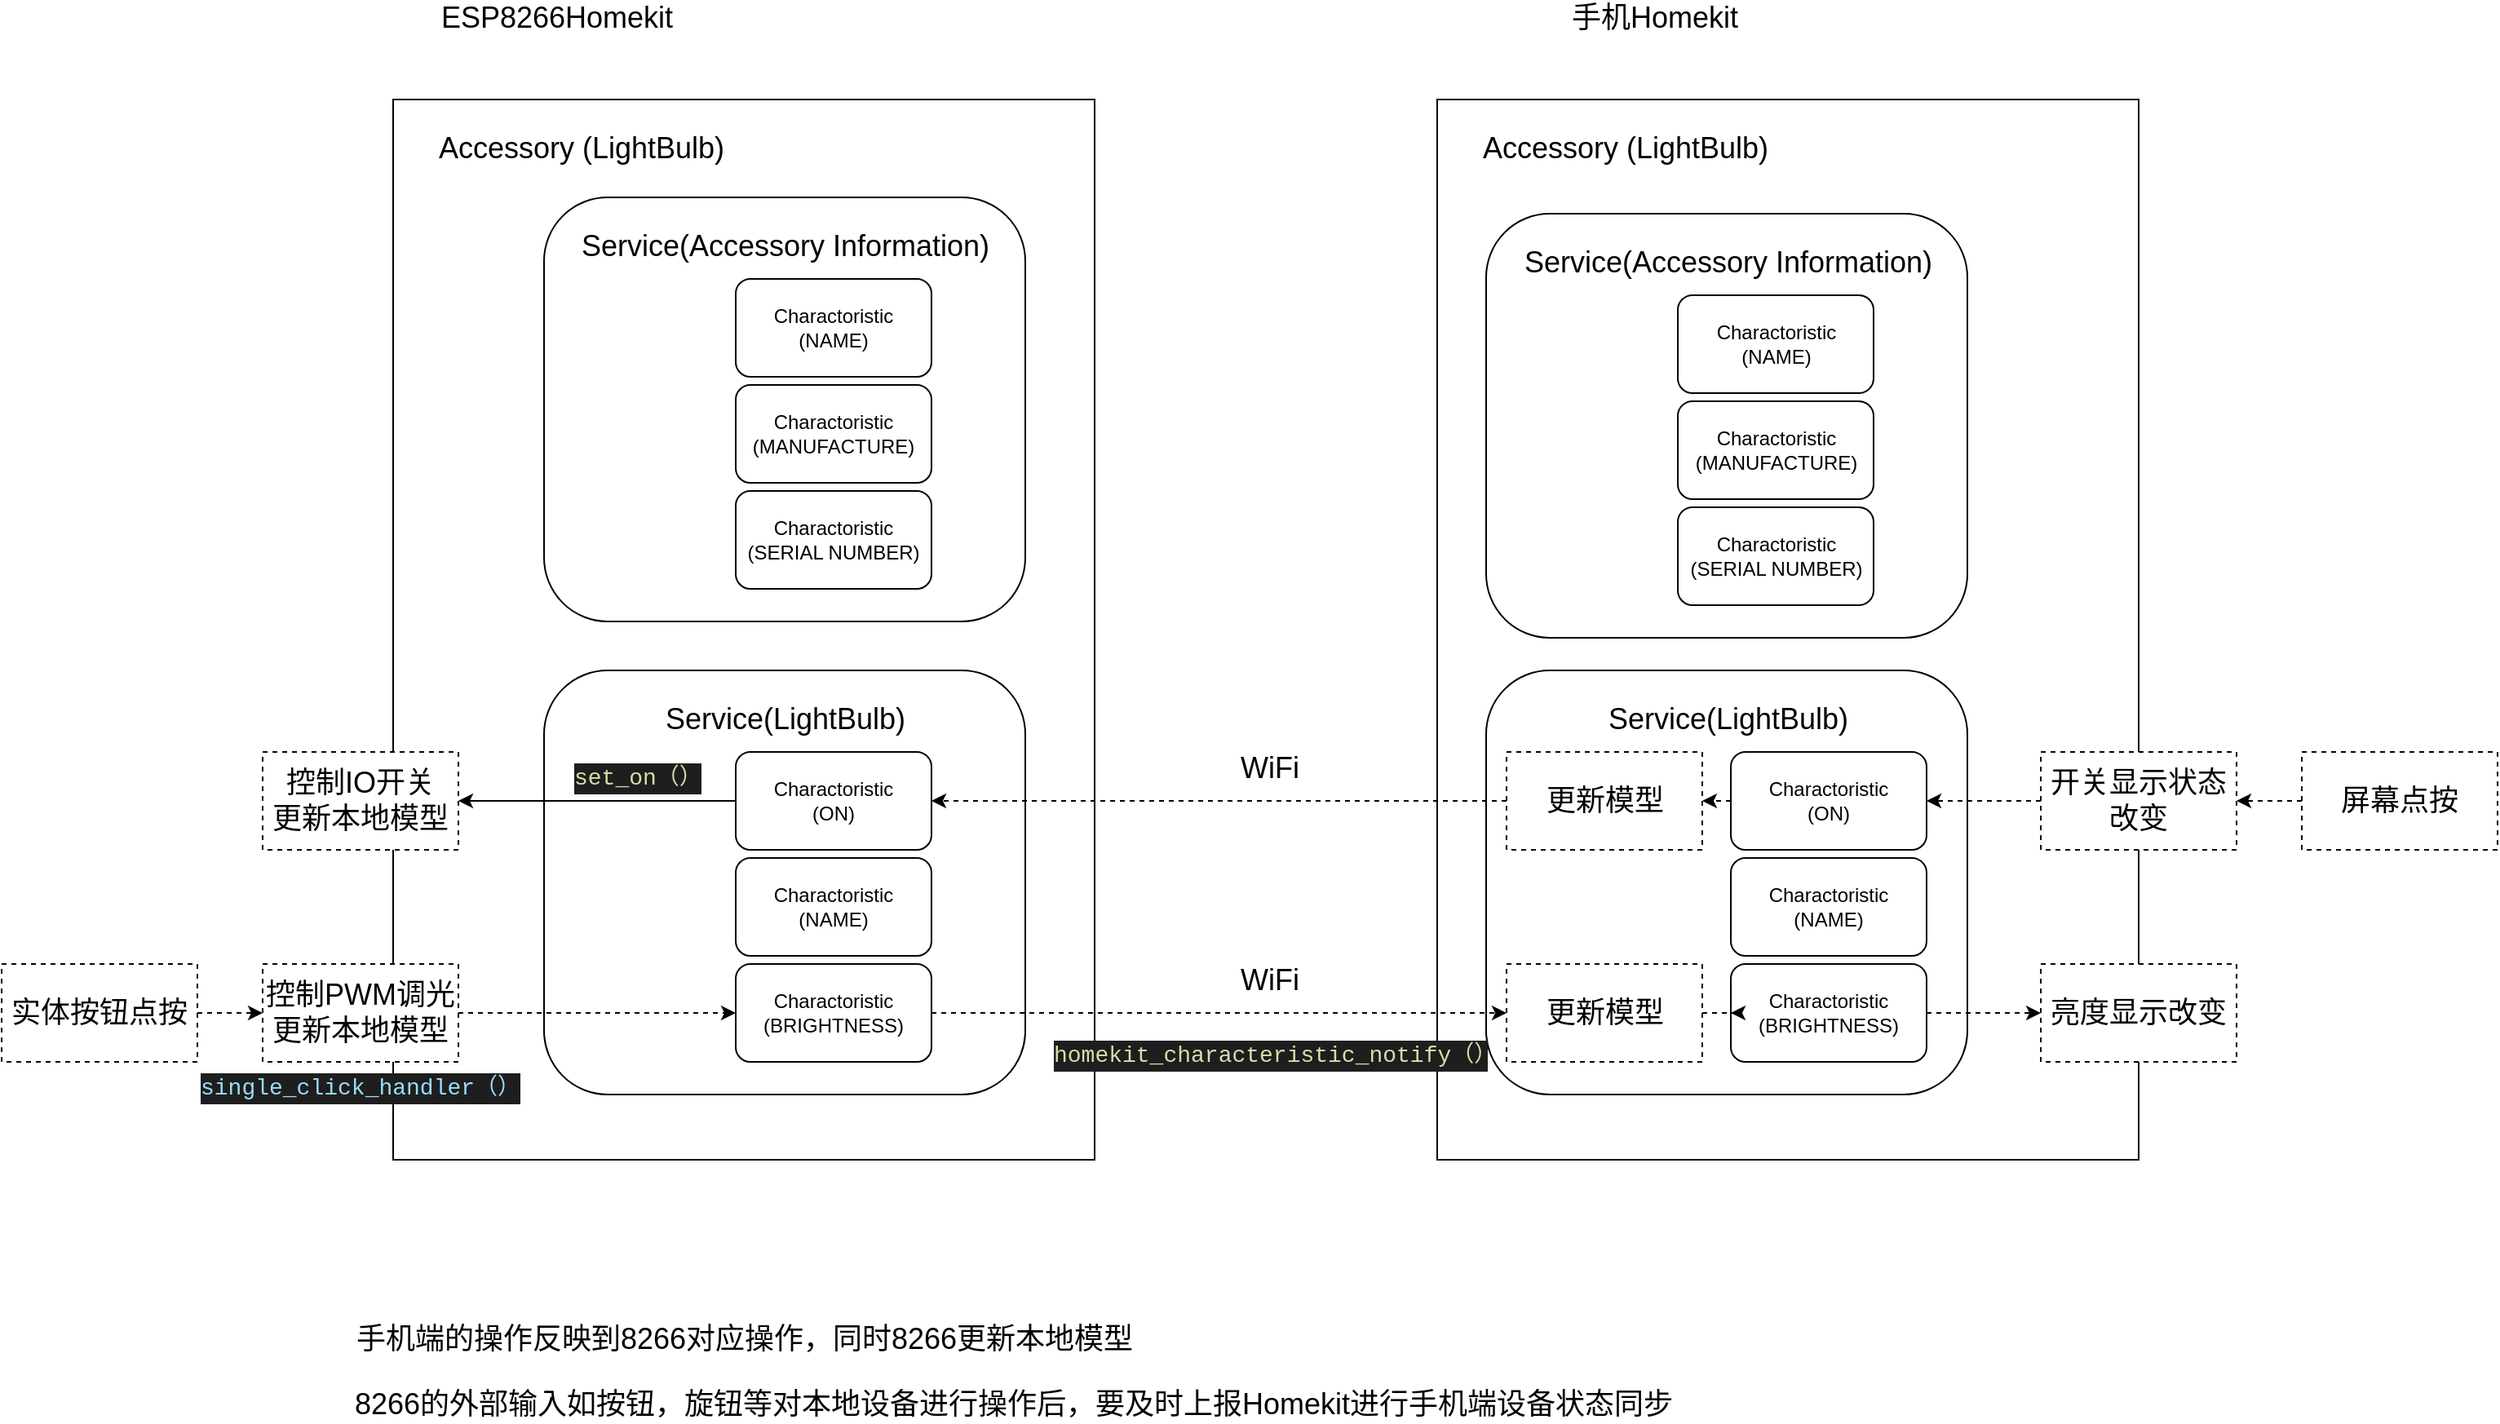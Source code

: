 <mxfile version="19.0.3" type="device"><diagram id="RfBcxLv76fRgu7IeycEo" name="第 1 页"><mxGraphModel dx="1996" dy="1200" grid="1" gridSize="10" guides="1" tooltips="1" connect="1" arrows="1" fold="1" page="1" pageScale="1" pageWidth="1654" pageHeight="1169" math="0" shadow="0"><root><mxCell id="0"/><mxCell id="1" parent="0"/><mxCell id="670TW5xXnmneDqq3qtg3-1" value="" style="rounded=0;whiteSpace=wrap;html=1;" vertex="1" parent="1"><mxGeometry x="350" y="210" width="430" height="650" as="geometry"/></mxCell><mxCell id="670TW5xXnmneDqq3qtg3-3" value="" style="rounded=1;whiteSpace=wrap;html=1;" vertex="1" parent="1"><mxGeometry x="442.5" y="270" width="295" height="260" as="geometry"/></mxCell><mxCell id="670TW5xXnmneDqq3qtg3-7" value="&lt;font style=&quot;font-size: 18px;&quot;&gt;Accessory (LightBulb)&lt;/font&gt;" style="text;html=1;resizable=0;autosize=1;align=center;verticalAlign=middle;points=[];fillColor=none;strokeColor=none;rounded=0;" vertex="1" parent="1"><mxGeometry x="370" y="230" width="190" height="20" as="geometry"/></mxCell><mxCell id="670TW5xXnmneDqq3qtg3-11" value="&lt;font style=&quot;font-size: 18px;&quot;&gt;Service(Accessory Information)&lt;/font&gt;" style="text;html=1;resizable=0;autosize=1;align=center;verticalAlign=middle;points=[];fillColor=none;strokeColor=none;rounded=0;" vertex="1" parent="1"><mxGeometry x="455" y="290" width="270" height="20" as="geometry"/></mxCell><mxCell id="670TW5xXnmneDqq3qtg3-12" value="" style="group" vertex="1" connectable="0" parent="1"><mxGeometry x="560" y="320" width="120" height="190" as="geometry"/></mxCell><mxCell id="670TW5xXnmneDqq3qtg3-4" value="Charactoristic&lt;br&gt;(NAME)" style="rounded=1;whiteSpace=wrap;html=1;" vertex="1" parent="670TW5xXnmneDqq3qtg3-12"><mxGeometry width="120" height="60" as="geometry"/></mxCell><mxCell id="670TW5xXnmneDqq3qtg3-5" value="&lt;span style=&quot;&quot;&gt;Charactoristic&lt;/span&gt;&lt;br style=&quot;&quot;&gt;&lt;span style=&quot;&quot;&gt;(MANUFACTURE)&lt;/span&gt;" style="rounded=1;whiteSpace=wrap;html=1;" vertex="1" parent="670TW5xXnmneDqq3qtg3-12"><mxGeometry y="65" width="120" height="60" as="geometry"/></mxCell><mxCell id="670TW5xXnmneDqq3qtg3-6" value="&lt;span style=&quot;&quot;&gt;Charactoristic&lt;/span&gt;&lt;br style=&quot;&quot;&gt;&lt;span style=&quot;&quot;&gt;(SERIAL NUMBER)&lt;/span&gt;" style="rounded=1;whiteSpace=wrap;html=1;" vertex="1" parent="670TW5xXnmneDqq3qtg3-12"><mxGeometry y="130" width="120" height="60" as="geometry"/></mxCell><mxCell id="670TW5xXnmneDqq3qtg3-14" value="" style="rounded=1;whiteSpace=wrap;html=1;" vertex="1" parent="1"><mxGeometry x="442.5" y="560" width="295" height="260" as="geometry"/></mxCell><mxCell id="670TW5xXnmneDqq3qtg3-15" value="&lt;font style=&quot;font-size: 18px;&quot;&gt;Service(LightBulb)&lt;/font&gt;" style="text;html=1;resizable=0;autosize=1;align=center;verticalAlign=middle;points=[];fillColor=none;strokeColor=none;rounded=0;" vertex="1" parent="1"><mxGeometry x="510" y="580" width="160" height="20" as="geometry"/></mxCell><mxCell id="670TW5xXnmneDqq3qtg3-16" value="" style="group" vertex="1" connectable="0" parent="1"><mxGeometry x="560" y="610" width="120" height="190" as="geometry"/></mxCell><mxCell id="670TW5xXnmneDqq3qtg3-17" value="Charactoristic&lt;br&gt;(ON)" style="rounded=1;whiteSpace=wrap;html=1;" vertex="1" parent="670TW5xXnmneDqq3qtg3-16"><mxGeometry width="120" height="60" as="geometry"/></mxCell><mxCell id="670TW5xXnmneDqq3qtg3-18" value="&lt;span style=&quot;&quot;&gt;Charactoristic&lt;/span&gt;&lt;br style=&quot;&quot;&gt;&lt;span style=&quot;&quot;&gt;(NAME)&lt;/span&gt;" style="rounded=1;whiteSpace=wrap;html=1;" vertex="1" parent="670TW5xXnmneDqq3qtg3-16"><mxGeometry y="65" width="120" height="60" as="geometry"/></mxCell><mxCell id="670TW5xXnmneDqq3qtg3-19" value="&lt;span style=&quot;&quot;&gt;Charactoristic&lt;/span&gt;&lt;br style=&quot;&quot;&gt;&lt;span style=&quot;&quot;&gt;(BRIGHTNESS)&lt;/span&gt;" style="rounded=1;whiteSpace=wrap;html=1;" vertex="1" parent="670TW5xXnmneDqq3qtg3-16"><mxGeometry y="130" width="120" height="60" as="geometry"/></mxCell><mxCell id="670TW5xXnmneDqq3qtg3-36" value="" style="rounded=0;whiteSpace=wrap;html=1;" vertex="1" parent="1"><mxGeometry x="990" y="210" width="430" height="650" as="geometry"/></mxCell><mxCell id="670TW5xXnmneDqq3qtg3-37" value="" style="rounded=1;whiteSpace=wrap;html=1;" vertex="1" parent="1"><mxGeometry x="1020" y="280" width="295" height="260" as="geometry"/></mxCell><mxCell id="670TW5xXnmneDqq3qtg3-38" value="&lt;font style=&quot;font-size: 18px;&quot;&gt;Accessory (LightBulb)&lt;/font&gt;" style="text;html=1;resizable=0;autosize=1;align=center;verticalAlign=middle;points=[];fillColor=none;strokeColor=none;rounded=0;" vertex="1" parent="1"><mxGeometry x="1010" y="230" width="190" height="20" as="geometry"/></mxCell><mxCell id="670TW5xXnmneDqq3qtg3-39" value="&lt;font style=&quot;font-size: 18px;&quot;&gt;Service(Accessory Information)&lt;/font&gt;" style="text;html=1;resizable=0;autosize=1;align=center;verticalAlign=middle;points=[];fillColor=none;strokeColor=none;rounded=0;" vertex="1" parent="1"><mxGeometry x="1032.5" y="300" width="270" height="20" as="geometry"/></mxCell><mxCell id="670TW5xXnmneDqq3qtg3-40" value="" style="group" vertex="1" connectable="0" parent="1"><mxGeometry x="1137.5" y="330" width="120" height="190" as="geometry"/></mxCell><mxCell id="670TW5xXnmneDqq3qtg3-41" value="Charactoristic&lt;br&gt;(NAME)" style="rounded=1;whiteSpace=wrap;html=1;" vertex="1" parent="670TW5xXnmneDqq3qtg3-40"><mxGeometry width="120" height="60" as="geometry"/></mxCell><mxCell id="670TW5xXnmneDqq3qtg3-42" value="&lt;span style=&quot;&quot;&gt;Charactoristic&lt;/span&gt;&lt;br style=&quot;&quot;&gt;&lt;span style=&quot;&quot;&gt;(MANUFACTURE)&lt;/span&gt;" style="rounded=1;whiteSpace=wrap;html=1;" vertex="1" parent="670TW5xXnmneDqq3qtg3-40"><mxGeometry y="65" width="120" height="60" as="geometry"/></mxCell><mxCell id="670TW5xXnmneDqq3qtg3-43" value="&lt;span style=&quot;&quot;&gt;Charactoristic&lt;/span&gt;&lt;br style=&quot;&quot;&gt;&lt;span style=&quot;&quot;&gt;(SERIAL NUMBER)&lt;/span&gt;" style="rounded=1;whiteSpace=wrap;html=1;" vertex="1" parent="670TW5xXnmneDqq3qtg3-40"><mxGeometry y="130" width="120" height="60" as="geometry"/></mxCell><mxCell id="670TW5xXnmneDqq3qtg3-44" value="" style="rounded=1;whiteSpace=wrap;html=1;" vertex="1" parent="1"><mxGeometry x="1020" y="560" width="295" height="260" as="geometry"/></mxCell><mxCell id="670TW5xXnmneDqq3qtg3-45" value="&lt;font style=&quot;font-size: 18px;&quot;&gt;Service(LightBulb)&lt;/font&gt;" style="text;html=1;resizable=0;autosize=1;align=center;verticalAlign=middle;points=[];fillColor=none;strokeColor=none;rounded=0;" vertex="1" parent="1"><mxGeometry x="1087.5" y="580" width="160" height="20" as="geometry"/></mxCell><mxCell id="670TW5xXnmneDqq3qtg3-46" value="" style="group" vertex="1" connectable="0" parent="1"><mxGeometry x="1170" y="610" width="120" height="190" as="geometry"/></mxCell><mxCell id="670TW5xXnmneDqq3qtg3-47" value="Charactoristic&lt;br&gt;(ON)" style="rounded=1;whiteSpace=wrap;html=1;" vertex="1" parent="670TW5xXnmneDqq3qtg3-46"><mxGeometry width="120" height="60" as="geometry"/></mxCell><mxCell id="670TW5xXnmneDqq3qtg3-48" value="&lt;span style=&quot;&quot;&gt;Charactoristic&lt;/span&gt;&lt;br style=&quot;&quot;&gt;&lt;span style=&quot;&quot;&gt;(NAME)&lt;/span&gt;" style="rounded=1;whiteSpace=wrap;html=1;" vertex="1" parent="670TW5xXnmneDqq3qtg3-46"><mxGeometry y="65" width="120" height="60" as="geometry"/></mxCell><mxCell id="670TW5xXnmneDqq3qtg3-49" value="&lt;span style=&quot;&quot;&gt;Charactoristic&lt;/span&gt;&lt;br style=&quot;&quot;&gt;&lt;span style=&quot;&quot;&gt;(BRIGHTNESS)&lt;/span&gt;" style="rounded=1;whiteSpace=wrap;html=1;" vertex="1" parent="670TW5xXnmneDqq3qtg3-46"><mxGeometry y="130" width="120" height="60" as="geometry"/></mxCell><mxCell id="670TW5xXnmneDqq3qtg3-90" style="edgeStyle=orthogonalEdgeStyle;rounded=0;orthogonalLoop=1;jettySize=auto;html=1;exitX=0;exitY=0.5;exitDx=0;exitDy=0;entryX=1;entryY=0.5;entryDx=0;entryDy=0;dashed=1;fontSize=18;" edge="1" parent="1" source="670TW5xXnmneDqq3qtg3-52" target="670TW5xXnmneDqq3qtg3-89"><mxGeometry relative="1" as="geometry"/></mxCell><mxCell id="670TW5xXnmneDqq3qtg3-52" value="屏幕点按" style="rounded=0;whiteSpace=wrap;html=1;labelBackgroundColor=#FFFFFF;fontSize=18;dashed=1;" vertex="1" parent="1"><mxGeometry x="1520" y="610" width="120" height="60" as="geometry"/></mxCell><mxCell id="670TW5xXnmneDqq3qtg3-54" value="&lt;font style=&quot;font-size: 18px;&quot;&gt;手机Homekit&lt;/font&gt;" style="text;html=1;resizable=0;autosize=1;align=center;verticalAlign=middle;points=[];fillColor=none;strokeColor=none;rounded=0;" vertex="1" parent="1"><mxGeometry x="1062.5" y="150" width="120" height="20" as="geometry"/></mxCell><mxCell id="670TW5xXnmneDqq3qtg3-55" value="&lt;span style=&quot;font-size: 18px;&quot;&gt;ESP8266Homekit&lt;/span&gt;" style="text;html=1;resizable=0;autosize=1;align=center;verticalAlign=middle;points=[];fillColor=none;strokeColor=none;rounded=0;" vertex="1" parent="1"><mxGeometry x="370" y="150" width="160" height="20" as="geometry"/></mxCell><mxCell id="670TW5xXnmneDqq3qtg3-63" value="&lt;font style=&quot;font-size: 18px;&quot;&gt;手机端的操作反映到8266对应操作，同时8266更新本地模型&lt;/font&gt;" style="text;html=1;resizable=0;autosize=1;align=center;verticalAlign=middle;points=[];fillColor=none;strokeColor=none;rounded=0;" vertex="1" parent="1"><mxGeometry x="320" y="960" width="490" height="20" as="geometry"/></mxCell><mxCell id="670TW5xXnmneDqq3qtg3-64" value="&lt;font style=&quot;font-size: 18px;&quot;&gt;8266的外部输入如按钮，旋钮等对本地设备进行操作后，要及时上报Homekit进行手机端设备状态同步&lt;/font&gt;" style="text;html=1;resizable=0;autosize=1;align=center;verticalAlign=middle;points=[];fillColor=none;strokeColor=none;rounded=0;" vertex="1" parent="1"><mxGeometry x="320" y="1000" width="820" height="20" as="geometry"/></mxCell><mxCell id="670TW5xXnmneDqq3qtg3-65" style="edgeStyle=orthogonalEdgeStyle;rounded=0;orthogonalLoop=1;jettySize=auto;html=1;entryX=1;entryY=0.5;entryDx=0;entryDy=0;fontSize=18;dashed=1;startArrow=none;" edge="1" parent="1" source="670TW5xXnmneDqq3qtg3-69" target="670TW5xXnmneDqq3qtg3-17"><mxGeometry relative="1" as="geometry"/></mxCell><mxCell id="670TW5xXnmneDqq3qtg3-66" value="&lt;font style=&quot;font-size: 18px;&quot;&gt;WiFi&lt;/font&gt;" style="text;html=1;resizable=0;autosize=1;align=center;verticalAlign=middle;points=[];fillColor=none;strokeColor=none;rounded=0;" vertex="1" parent="1"><mxGeometry x="862" y="610" width="50" height="20" as="geometry"/></mxCell><mxCell id="670TW5xXnmneDqq3qtg3-67" value="控制IO开关&lt;br&gt;更新本地模型" style="rounded=0;whiteSpace=wrap;html=1;labelBackgroundColor=#FFFFFF;fontSize=18;dashed=1;" vertex="1" parent="1"><mxGeometry x="270" y="610" width="120" height="60" as="geometry"/></mxCell><mxCell id="670TW5xXnmneDqq3qtg3-68" style="edgeStyle=orthogonalEdgeStyle;rounded=0;orthogonalLoop=1;jettySize=auto;html=1;exitX=0;exitY=0.5;exitDx=0;exitDy=0;fontSize=18;" edge="1" parent="1" source="670TW5xXnmneDqq3qtg3-17" target="670TW5xXnmneDqq3qtg3-67"><mxGeometry relative="1" as="geometry"/></mxCell><mxCell id="670TW5xXnmneDqq3qtg3-69" value="更新模型" style="rounded=0;whiteSpace=wrap;html=1;dashed=1;labelBackgroundColor=#FFFFFF;fontSize=18;" vertex="1" parent="1"><mxGeometry x="1032.5" y="610" width="120" height="60" as="geometry"/></mxCell><mxCell id="670TW5xXnmneDqq3qtg3-71" value="&lt;div style=&quot;color: rgb(212, 212, 212); background-color: rgb(30, 30, 30); font-family: Consolas, &amp;quot;Courier New&amp;quot;, monospace; font-weight: normal; font-size: 14px; line-height: 19px;&quot;&gt;&lt;div&gt;&lt;span style=&quot;color: #dcdcaa;&quot;&gt;set_on（）&lt;/span&gt;&lt;/div&gt;&lt;/div&gt;" style="text;whiteSpace=wrap;html=1;fontSize=18;" vertex="1" parent="1"><mxGeometry x="459" y="610" width="91" height="30" as="geometry"/></mxCell><mxCell id="670TW5xXnmneDqq3qtg3-75" value="" style="edgeStyle=orthogonalEdgeStyle;rounded=0;orthogonalLoop=1;jettySize=auto;html=1;dashed=1;fontSize=18;" edge="1" parent="1" source="670TW5xXnmneDqq3qtg3-73" target="670TW5xXnmneDqq3qtg3-74"><mxGeometry relative="1" as="geometry"/></mxCell><mxCell id="670TW5xXnmneDqq3qtg3-73" value="实体按钮点按" style="rounded=0;whiteSpace=wrap;html=1;labelBackgroundColor=#FFFFFF;fontSize=18;dashed=1;" vertex="1" parent="1"><mxGeometry x="110" y="740" width="120" height="60" as="geometry"/></mxCell><mxCell id="670TW5xXnmneDqq3qtg3-77" style="edgeStyle=orthogonalEdgeStyle;rounded=0;orthogonalLoop=1;jettySize=auto;html=1;exitX=1;exitY=0.5;exitDx=0;exitDy=0;entryX=0;entryY=0.5;entryDx=0;entryDy=0;dashed=1;fontSize=18;" edge="1" parent="1" source="670TW5xXnmneDqq3qtg3-74" target="670TW5xXnmneDqq3qtg3-19"><mxGeometry relative="1" as="geometry"/></mxCell><mxCell id="670TW5xXnmneDqq3qtg3-74" value="控制PWM调光&lt;br&gt;更新本地模型" style="rounded=0;whiteSpace=wrap;html=1;labelBackgroundColor=#FFFFFF;fontSize=18;dashed=1;" vertex="1" parent="1"><mxGeometry x="270" y="740" width="120" height="60" as="geometry"/></mxCell><mxCell id="670TW5xXnmneDqq3qtg3-78" value="&lt;div style=&quot;color: rgb(212, 212, 212); background-color: rgb(30, 30, 30); font-family: Consolas, &amp;quot;Courier New&amp;quot;, monospace; font-weight: normal; font-size: 14px; line-height: 19px;&quot;&gt;&lt;div&gt;&lt;span style=&quot;color: #9cdcfe;&quot;&gt;single_click_handler（）&lt;/span&gt;&lt;/div&gt;&lt;/div&gt;" style="text;whiteSpace=wrap;html=1;fontSize=18;" vertex="1" parent="1"><mxGeometry x="230" y="800" width="200" height="30" as="geometry"/></mxCell><mxCell id="670TW5xXnmneDqq3qtg3-80" style="edgeStyle=orthogonalEdgeStyle;rounded=0;orthogonalLoop=1;jettySize=auto;html=1;dashed=1;fontSize=18;startArrow=none;" edge="1" parent="1" source="670TW5xXnmneDqq3qtg3-83"><mxGeometry relative="1" as="geometry"><mxPoint x="1170" y="770" as="targetPoint"/></mxGeometry></mxCell><mxCell id="670TW5xXnmneDqq3qtg3-81" value="&lt;font style=&quot;font-size: 18px;&quot;&gt;WiFi&lt;/font&gt;" style="text;html=1;resizable=0;autosize=1;align=center;verticalAlign=middle;points=[];fillColor=none;strokeColor=none;rounded=0;" vertex="1" parent="1"><mxGeometry x="862" y="740" width="50" height="20" as="geometry"/></mxCell><mxCell id="670TW5xXnmneDqq3qtg3-82" value="&lt;div style=&quot;color: rgb(212, 212, 212); background-color: rgb(30, 30, 30); font-family: Consolas, &amp;quot;Courier New&amp;quot;, monospace; font-weight: normal; font-size: 14px; line-height: 19px;&quot;&gt;&lt;div&gt;&lt;span style=&quot;color: #dcdcaa;&quot;&gt;homekit_characteristic_notify（）&lt;/span&gt;&lt;/div&gt;&lt;/div&gt;" style="text;whiteSpace=wrap;html=1;fontSize=18;" vertex="1" parent="1"><mxGeometry x="753.25" y="780" width="267.5" height="30" as="geometry"/></mxCell><mxCell id="670TW5xXnmneDqq3qtg3-83" value="更新模型" style="rounded=0;whiteSpace=wrap;html=1;dashed=1;labelBackgroundColor=#FFFFFF;fontSize=18;" vertex="1" parent="1"><mxGeometry x="1032.5" y="740" width="120" height="60" as="geometry"/></mxCell><mxCell id="670TW5xXnmneDqq3qtg3-85" style="edgeStyle=orthogonalEdgeStyle;rounded=0;orthogonalLoop=1;jettySize=auto;html=1;exitX=0;exitY=0.5;exitDx=0;exitDy=0;entryX=1;entryY=0.5;entryDx=0;entryDy=0;dashed=1;fontSize=18;" edge="1" parent="1" source="670TW5xXnmneDqq3qtg3-47" target="670TW5xXnmneDqq3qtg3-69"><mxGeometry relative="1" as="geometry"/></mxCell><mxCell id="670TW5xXnmneDqq3qtg3-86" style="edgeStyle=orthogonalEdgeStyle;rounded=0;orthogonalLoop=1;jettySize=auto;html=1;entryX=0;entryY=0.5;entryDx=0;entryDy=0;dashed=1;fontSize=18;" edge="1" parent="1" source="670TW5xXnmneDqq3qtg3-19" target="670TW5xXnmneDqq3qtg3-83"><mxGeometry relative="1" as="geometry"/></mxCell><mxCell id="670TW5xXnmneDqq3qtg3-87" value="亮度显示改变" style="rounded=0;whiteSpace=wrap;html=1;labelBackgroundColor=#FFFFFF;fontSize=18;dashed=1;" vertex="1" parent="1"><mxGeometry x="1360" y="740" width="120" height="60" as="geometry"/></mxCell><mxCell id="670TW5xXnmneDqq3qtg3-88" style="edgeStyle=orthogonalEdgeStyle;rounded=0;orthogonalLoop=1;jettySize=auto;html=1;entryX=0;entryY=0.5;entryDx=0;entryDy=0;dashed=1;fontSize=18;" edge="1" parent="1" source="670TW5xXnmneDqq3qtg3-49" target="670TW5xXnmneDqq3qtg3-87"><mxGeometry relative="1" as="geometry"/></mxCell><mxCell id="670TW5xXnmneDqq3qtg3-91" style="edgeStyle=orthogonalEdgeStyle;rounded=0;orthogonalLoop=1;jettySize=auto;html=1;dashed=1;fontSize=18;" edge="1" parent="1" source="670TW5xXnmneDqq3qtg3-89"><mxGeometry relative="1" as="geometry"><mxPoint x="1290" y="640" as="targetPoint"/></mxGeometry></mxCell><mxCell id="670TW5xXnmneDqq3qtg3-89" value="开关显示状态改变" style="rounded=0;whiteSpace=wrap;html=1;labelBackgroundColor=#FFFFFF;fontSize=18;dashed=1;" vertex="1" parent="1"><mxGeometry x="1360" y="610" width="120" height="60" as="geometry"/></mxCell></root></mxGraphModel></diagram></mxfile>